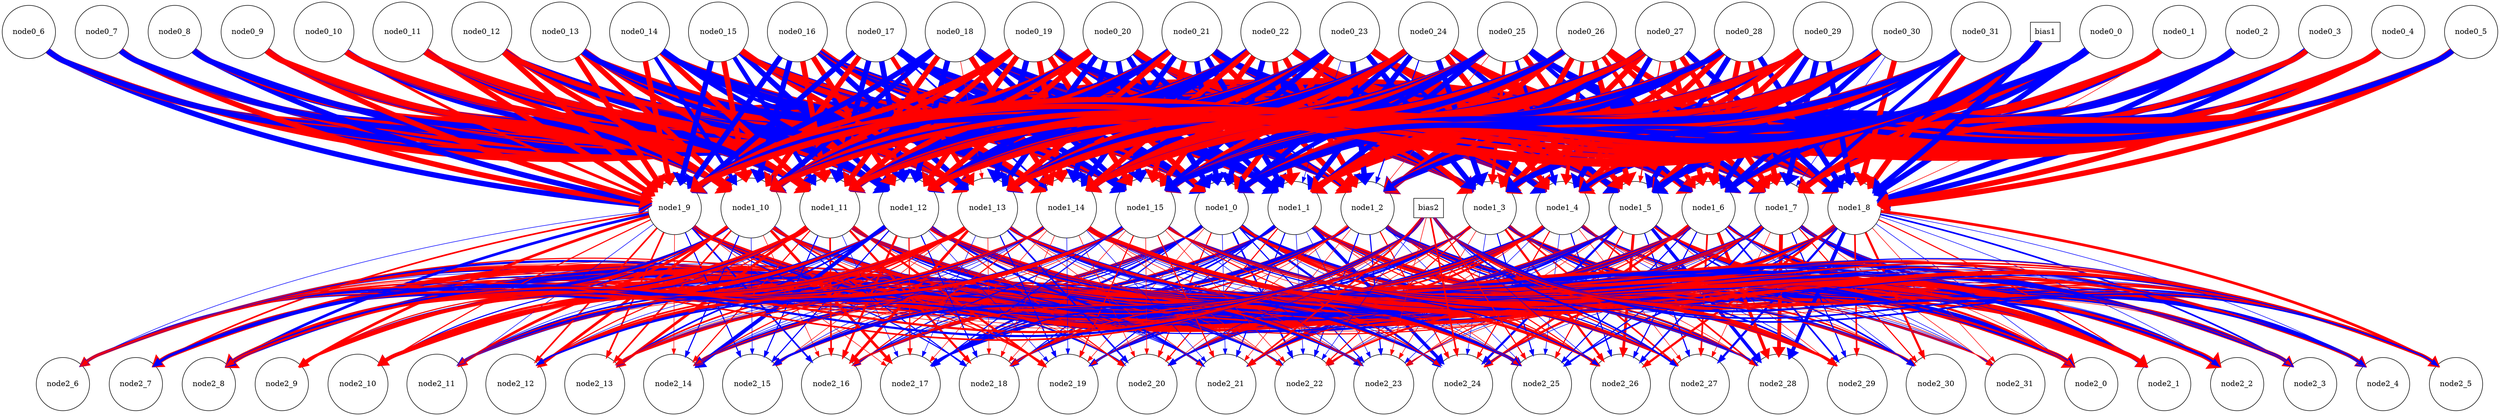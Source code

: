 digraph {
graph[rank_dir = LR, nodesep=0.5, ranksep=3.0];
node0_0 [shape=circle];
node0_1 [shape=circle];
node0_2 [shape=circle];
node0_3 [shape=circle];
node0_4 [shape=circle];
node0_5 [shape=circle];
node0_6 [shape=circle];
node0_7 [shape=circle];
node0_8 [shape=circle];
node0_9 [shape=circle];
node0_10 [shape=circle];
node0_11 [shape=circle];
node0_12 [shape=circle];
node0_13 [shape=circle];
node0_14 [shape=circle];
node0_15 [shape=circle];
node0_16 [shape=circle];
node0_17 [shape=circle];
node0_18 [shape=circle];
node0_19 [shape=circle];
node0_20 [shape=circle];
node0_21 [shape=circle];
node0_22 [shape=circle];
node0_23 [shape=circle];
node0_24 [shape=circle];
node0_25 [shape=circle];
node0_26 [shape=circle];
node0_27 [shape=circle];
node0_28 [shape=circle];
node0_29 [shape=circle];
node0_30 [shape=circle];
node0_31 [shape=circle];
bias1 [shape=box];
node1_0 [shape=circle];
node1_1 [shape=circle];
node1_2 [shape=circle];
node1_3 [shape=circle];
node1_4 [shape=circle];
node1_5 [shape=circle];
node1_6 [shape=circle];
node1_7 [shape=circle];
node1_8 [shape=circle];
node1_9 [shape=circle];
node1_10 [shape=circle];
node1_11 [shape=circle];
node1_12 [shape=circle];
node1_13 [shape=circle];
node1_14 [shape=circle];
node1_15 [shape=circle];
bias2 [shape=box];
node2_0 [shape=circle];
node2_1 [shape=circle];
node2_2 [shape=circle];
node2_3 [shape=circle];
node2_4 [shape=circle];
node2_5 [shape=circle];
node2_6 [shape=circle];
node2_7 [shape=circle];
node2_8 [shape=circle];
node2_9 [shape=circle];
node2_10 [shape=circle];
node2_11 [shape=circle];
node2_12 [shape=circle];
node2_13 [shape=circle];
node2_14 [shape=circle];
node2_15 [shape=circle];
node2_16 [shape=circle];
node2_17 [shape=circle];
node2_18 [shape=circle];
node2_19 [shape=circle];
node2_20 [shape=circle];
node2_21 [shape=circle];
node2_22 [shape=circle];
node2_23 [shape=circle];
node2_24 [shape=circle];
node2_25 [shape=circle];
node2_26 [shape=circle];
node2_27 [shape=circle];
node2_28 [shape=circle];
node2_29 [shape=circle];
node2_30 [shape=circle];
node2_31 [shape=circle];
node0_0 -> node1_0[color = red,penwidth = 10];
node0_0 -> node1_1[color = red,penwidth = 10];
node0_0 -> node1_2[color = red,penwidth = 10];
node0_0 -> node1_3[color = blue,penwidth = 10];
node0_0 -> node1_4[color = red,penwidth = 10];
node0_0 -> node1_5[color = blue,penwidth = 8];
node0_0 -> node1_6[color = red,penwidth = 10];
node0_0 -> node1_7[color = blue,penwidth = 10];
node0_0 -> node1_8[color = blue,penwidth = 10];
node0_0 -> node1_9[color = blue,penwidth = 10];
node0_0 -> node1_10[color = blue,penwidth = 10];
node0_0 -> node1_11[color = blue,penwidth = 10];
node0_0 -> node1_12[color = red,penwidth = 5];
node0_0 -> node1_13[color = blue,penwidth = 10];
node0_0 -> node1_14[color = blue,penwidth = 10];
node0_0 -> node1_15[color = blue,penwidth = 10];
node0_1 -> node1_0[color = blue,penwidth = 10];
node0_1 -> node1_1[color = blue,penwidth = 10];
node0_1 -> node1_2[color = blue,penwidth = 10];
node0_1 -> node1_3[color = blue,penwidth = 10];
node0_1 -> node1_4[color = red,penwidth = 3];
node0_1 -> node1_5[color = red,penwidth = 10];
node0_1 -> node1_6[color = red,penwidth = 10];
node0_1 -> node1_7[color = blue,penwidth = 4];
node0_1 -> node1_8[color = red,penwidth = 1];
node0_1 -> node1_9[color = blue,penwidth = 10];
node0_1 -> node1_10[color = red,penwidth = 10];
node0_1 -> node1_11[color = red,penwidth = 10];
node0_1 -> node1_12[color = red,penwidth = 10];
node0_1 -> node1_13[color = red,penwidth = 10];
node0_1 -> node1_14[color = red,penwidth = 10];
node0_1 -> node1_15[color = red,penwidth = 10];
node0_2 -> node1_0[color = red,penwidth = 10];
node0_2 -> node1_1[color = red,penwidth = 10];
node0_2 -> node1_2[color = blue,penwidth = 10];
node0_2 -> node1_3[color = red,penwidth = 10];
node0_2 -> node1_4[color = red,penwidth = 10];
node0_2 -> node1_5[color = blue,penwidth = 6];
node0_2 -> node1_6[color = blue,penwidth = 10];
node0_2 -> node1_7[color = blue,penwidth = 5];
node0_2 -> node1_8[color = blue,penwidth = 10];
node0_2 -> node1_9[color = red,penwidth = 10];
node0_2 -> node1_10[color = blue,penwidth = 10];
node0_2 -> node1_11[color = blue,penwidth = 10];
node0_2 -> node1_12[color = blue,penwidth = 8];
node0_2 -> node1_13[color = red,penwidth = 10];
node0_2 -> node1_14[color = red,penwidth = 10];
node0_2 -> node1_15[color = blue,penwidth = 10];
node0_3 -> node1_0[color = blue,penwidth = 10];
node0_3 -> node1_1[color = blue,penwidth = 10];
node0_3 -> node1_2[color = blue,penwidth = 10];
node0_3 -> node1_3[color = blue,penwidth = 10];
node0_3 -> node1_4[color = blue,penwidth = 10];
node0_3 -> node1_5[color = red,penwidth = 4];
node0_3 -> node1_6[color = blue,penwidth = 10];
node0_3 -> node1_7[color = blue,penwidth = 10];
node0_3 -> node1_8[color = blue,penwidth = 10];
node0_3 -> node1_9[color = red,penwidth = 10];
node0_3 -> node1_10[color = blue,penwidth = 10];
node0_3 -> node1_11[color = red,penwidth = 10];
node0_3 -> node1_12[color = blue,penwidth = 10];
node0_3 -> node1_13[color = blue,penwidth = 10];
node0_3 -> node1_14[color = blue,penwidth = 3];
node0_3 -> node1_15[color = red,penwidth = 10];
node0_4 -> node1_0[color = red,penwidth = 10];
node0_4 -> node1_1[color = red,penwidth = 10];
node0_4 -> node1_2[color = blue,penwidth = 10];
node0_4 -> node1_3[color = red,penwidth = 10];
node0_4 -> node1_4[color = blue,penwidth = 10];
node0_4 -> node1_5[color = blue,penwidth = 10];
node0_4 -> node1_6[color = red,penwidth = 10];
node0_4 -> node1_7[color = blue,penwidth = 10];
node0_4 -> node1_8[color = red,penwidth = 10];
node0_4 -> node1_9[color = red,penwidth = 10];
node0_4 -> node1_10[color = blue,penwidth = 10];
node0_4 -> node1_11[color = red,penwidth = 10];
node0_4 -> node1_12[color = blue,penwidth = 10];
node0_4 -> node1_13[color = red,penwidth = 10];
node0_4 -> node1_14[color = red,penwidth = 10];
node0_4 -> node1_15[color = red,penwidth = 10];
node0_5 -> node1_0[color = blue,penwidth = 6];
node0_5 -> node1_1[color = red,penwidth = 10];
node0_5 -> node1_2[color = blue,penwidth = 10];
node0_5 -> node1_3[color = blue,penwidth = 10];
node0_5 -> node1_4[color = blue,penwidth = 10];
node0_5 -> node1_5[color = blue,penwidth = 7];
node0_5 -> node1_6[color = red,penwidth = 10];
node0_5 -> node1_7[color = red,penwidth = 10];
node0_5 -> node1_8[color = red,penwidth = 10];
node0_5 -> node1_9[color = red,penwidth = 10];
node0_5 -> node1_10[color = red,penwidth = 10];
node0_5 -> node1_11[color = red,penwidth = 10];
node0_5 -> node1_12[color = red,penwidth = 10];
node0_5 -> node1_13[color = red,penwidth = 10];
node0_5 -> node1_14[color = red,penwidth = 10];
node0_5 -> node1_15[color = blue,penwidth = 10];
node0_6 -> node1_0[color = red,penwidth = 10];
node0_6 -> node1_1[color = blue,penwidth = 10];
node0_6 -> node1_2[color = blue,penwidth = 8];
node0_6 -> node1_3[color = red,penwidth = 1];
node0_6 -> node1_4[color = blue,penwidth = 10];
node0_6 -> node1_5[color = red,penwidth = 10];
node0_6 -> node1_6[color = blue,penwidth = 10];
node0_6 -> node1_7[color = red,penwidth = 7];
node0_6 -> node1_8[color = red,penwidth = 10];
node0_6 -> node1_9[color = blue,penwidth = 10];
node0_6 -> node1_10[color = red,penwidth = 10];
node0_6 -> node1_11[color = blue,penwidth = 4];
node0_6 -> node1_12[color = blue,penwidth = 10];
node0_6 -> node1_13[color = blue,penwidth = 10];
node0_6 -> node1_14[color = red,penwidth = 10];
node0_6 -> node1_15[color = blue,penwidth = 10];
node0_7 -> node1_0[color = blue,penwidth = 10];
node0_7 -> node1_1[color = blue,penwidth = 10];
node0_7 -> node1_2[color = red,penwidth = 10];
node0_7 -> node1_3[color = blue,penwidth = 10];
node0_7 -> node1_4[color = red,penwidth = 10];
node0_7 -> node1_5[color = red,penwidth = 10];
node0_7 -> node1_6[color = red,penwidth = 10];
node0_7 -> node1_7[color = blue,penwidth = 10];
node0_7 -> node1_8[color = red,penwidth = 7];
node0_7 -> node1_9[color = red,penwidth = 10];
node0_7 -> node1_10[color = red,penwidth = 4];
node0_7 -> node1_11[color = blue,penwidth = 10];
node0_7 -> node1_12[color = blue,penwidth = 10];
node0_7 -> node1_13[color = red,penwidth = 10];
node0_7 -> node1_14[color = red,penwidth = 10];
node0_7 -> node1_15[color = blue,penwidth = 10];
node0_8 -> node1_0[color = red,penwidth = 10];
node0_8 -> node1_1[color = blue,penwidth = 10];
node0_8 -> node1_2[color = blue,penwidth = 10];
node0_8 -> node1_3[color = red,penwidth = 10];
node0_8 -> node1_4[color = blue,penwidth = 10];
node0_8 -> node1_5[color = red,penwidth = 10];
node0_8 -> node1_6[color = blue,penwidth = 8];
node0_8 -> node1_7[color = red,penwidth = 10];
node0_8 -> node1_8[color = blue,penwidth = 10];
node0_8 -> node1_9[color = blue,penwidth = 10];
node0_8 -> node1_10[color = blue,penwidth = 10];
node0_8 -> node1_11[color = red,penwidth = 10];
node0_8 -> node1_12[color = blue,penwidth = 3];
node0_8 -> node1_13[color = red,penwidth = 10];
node0_8 -> node1_14[color = red,penwidth = 10];
node0_8 -> node1_15[color = blue,penwidth = 10];
node0_9 -> node1_0[color = blue,penwidth = 10];
node0_9 -> node1_1[color = red,penwidth = 10];
node0_9 -> node1_2[color = red,penwidth = 10];
node0_9 -> node1_3[color = red,penwidth = 10];
node0_9 -> node1_4[color = red,penwidth = 10];
node0_9 -> node1_5[color = red,penwidth = 6];
node0_9 -> node1_6[color = red,penwidth = 10];
node0_9 -> node1_7[color = red,penwidth = 10];
node0_9 -> node1_8[color = red,penwidth = 10];
node0_9 -> node1_9[color = red,penwidth = 10];
node0_9 -> node1_10[color = red,penwidth = 10];
node0_9 -> node1_11[color = blue,penwidth = 10];
node0_9 -> node1_12[color = red,penwidth = 10];
node0_9 -> node1_13[color = red,penwidth = 10];
node0_9 -> node1_14[color = blue,penwidth = 10];
node0_9 -> node1_15[color = red,penwidth = 10];
node0_10 -> node1_0[color = red,penwidth = 10];
node0_10 -> node1_1[color = blue,penwidth = 4];
node0_10 -> node1_2[color = red,penwidth = 10];
node0_10 -> node1_3[color = blue,penwidth = 10];
node0_10 -> node1_4[color = red,penwidth = 10];
node0_10 -> node1_5[color = blue,penwidth = 10];
node0_10 -> node1_6[color = blue,penwidth = 10];
node0_10 -> node1_7[color = blue,penwidth = 10];
node0_10 -> node1_8[color = red,penwidth = 10];
node0_10 -> node1_9[color = red,penwidth = 5];
node0_10 -> node1_10[color = blue,penwidth = 10];
node0_10 -> node1_11[color = blue,penwidth = 2];
node0_10 -> node1_12[color = red,penwidth = 10];
node0_10 -> node1_13[color = blue,penwidth = 10];
node0_10 -> node1_14[color = red,penwidth = 10];
node0_10 -> node1_15[color = red,penwidth = 10];
node0_11 -> node1_0[color = red,penwidth = 2];
node0_11 -> node1_1[color = red,penwidth = 10];
node0_11 -> node1_2[color = blue,penwidth = 10];
node0_11 -> node1_3[color = blue,penwidth = 10];
node0_11 -> node1_4[color = blue,penwidth = 10];
node0_11 -> node1_5[color = blue,penwidth = 10];
node0_11 -> node1_6[color = blue,penwidth = 9];
node0_11 -> node1_7[color = blue,penwidth = 10];
node0_11 -> node1_8[color = red,penwidth = 10];
node0_11 -> node1_9[color = red,penwidth = 10];
node0_11 -> node1_10[color = red,penwidth = 10];
node0_11 -> node1_11[color = blue,penwidth = 10];
node0_11 -> node1_12[color = red,penwidth = 10];
node0_11 -> node1_13[color = red,penwidth = 10];
node0_11 -> node1_14[color = blue,penwidth = 10];
node0_11 -> node1_15[color = red,penwidth = 10];
node0_12 -> node1_0[color = red,penwidth = 10];
node0_12 -> node1_1[color = red,penwidth = 10];
node0_12 -> node1_2[color = blue,penwidth = 10];
node0_12 -> node1_3[color = blue,penwidth = 10];
node0_12 -> node1_4[color = blue,penwidth = 10];
node0_12 -> node1_5[color = blue,penwidth = 2];
node0_12 -> node1_6[color = blue,penwidth = 10];
node0_12 -> node1_7[color = red,penwidth = 10];
node0_12 -> node1_8[color = blue,penwidth = 10];
node0_12 -> node1_9[color = red,penwidth = 10];
node0_12 -> node1_10[color = red,penwidth = 10];
node0_12 -> node1_11[color = red,penwidth = 5];
node0_12 -> node1_12[color = blue,penwidth = 10];
node0_12 -> node1_13[color = red,penwidth = 5];
node0_12 -> node1_14[color = blue,penwidth = 10];
node0_12 -> node1_15[color = red,penwidth = 10];
node0_13 -> node1_0[color = red,penwidth = 10];
node0_13 -> node1_1[color = red,penwidth = 5];
node0_13 -> node1_2[color = blue,penwidth = 10];
node0_13 -> node1_3[color = red,penwidth = 10];
node0_13 -> node1_4[color = red,penwidth = 10];
node0_13 -> node1_5[color = red,penwidth = 10];
node0_13 -> node1_6[color = blue,penwidth = 10];
node0_13 -> node1_7[color = blue,penwidth = 10];
node0_13 -> node1_8[color = red,penwidth = 10];
node0_13 -> node1_9[color = red,penwidth = 10];
node0_13 -> node1_10[color = red,penwidth = 10];
node0_13 -> node1_11[color = red,penwidth = 10];
node0_13 -> node1_12[color = blue,penwidth = 10];
node0_13 -> node1_13[color = red,penwidth = 10];
node0_13 -> node1_14[color = blue,penwidth = 10];
node0_13 -> node1_15[color = blue,penwidth = 10];
node0_14 -> node1_0[color = blue,penwidth = 10];
node0_14 -> node1_1[color = red,penwidth = 10];
node0_14 -> node1_2[color = red,penwidth = 10];
node0_14 -> node1_3[color = red,penwidth = 10];
node0_14 -> node1_4[color = red,penwidth = 10];
node0_14 -> node1_5[color = blue,penwidth = 10];
node0_14 -> node1_6[color = red,penwidth = 10];
node0_14 -> node1_7[color = red,penwidth = 10];
node0_14 -> node1_8[color = blue,penwidth = 5];
node0_14 -> node1_9[color = red,penwidth = 10];
node0_14 -> node1_10[color = blue,penwidth = 7];
node0_14 -> node1_11[color = red,penwidth = 10];
node0_14 -> node1_12[color = blue,penwidth = 10];
node0_14 -> node1_13[color = blue,penwidth = 6];
node0_14 -> node1_14[color = blue,penwidth = 7];
node0_14 -> node1_15[color = blue,penwidth = 10];
node0_15 -> node1_0[color = blue,penwidth = 10];
node0_15 -> node1_1[color = blue,penwidth = 10];
node0_15 -> node1_2[color = blue,penwidth = 10];
node0_15 -> node1_3[color = blue,penwidth = 9];
node0_15 -> node1_4[color = blue,penwidth = 10];
node0_15 -> node1_5[color = red,penwidth = 10];
node0_15 -> node1_6[color = red,penwidth = 10];
node0_15 -> node1_7[color = blue,penwidth = 10];
node0_15 -> node1_8[color = red,penwidth = 6];
node0_15 -> node1_9[color = blue,penwidth = 10];
node0_15 -> node1_10[color = red,penwidth = 10];
node0_15 -> node1_11[color = blue,penwidth = 8];
node0_15 -> node1_12[color = blue,penwidth = 10];
node0_15 -> node1_13[color = red,penwidth = 10];
node0_15 -> node1_14[color = blue,penwidth = 8];
node0_15 -> node1_15[color = red,penwidth = 10];
node0_16 -> node1_0[color = red,penwidth = 10];
node0_16 -> node1_1[color = blue,penwidth = 7];
node0_16 -> node1_2[color = blue,penwidth = 3];
node0_16 -> node1_3[color = blue,penwidth = 10];
node0_16 -> node1_4[color = red,penwidth = 10];
node0_16 -> node1_5[color = red,penwidth = 10];
node0_16 -> node1_6[color = blue,penwidth = 10];
node0_16 -> node1_7[color = blue,penwidth = 8];
node0_16 -> node1_8[color = red,penwidth = 2];
node0_16 -> node1_9[color = blue,penwidth = 10];
node0_16 -> node1_10[color = blue,penwidth = 10];
node0_16 -> node1_11[color = red,penwidth = 10];
node0_16 -> node1_12[color = red,penwidth = 10];
node0_16 -> node1_13[color = blue,penwidth = 10];
node0_16 -> node1_14[color = red,penwidth = 10];
node0_16 -> node1_15[color = blue,penwidth = 4];
node0_17 -> node1_0[color = blue,penwidth = 10];
node0_17 -> node1_1[color = blue,penwidth = 10];
node0_17 -> node1_2[color = blue,penwidth = 10];
node0_17 -> node1_3[color = red,penwidth = 10];
node0_17 -> node1_4[color = blue,penwidth = 10];
node0_17 -> node1_5[color = blue,penwidth = 10];
node0_17 -> node1_6[color = red,penwidth = 10];
node0_17 -> node1_7[color = blue,penwidth = 10];
node0_17 -> node1_8[color = blue,penwidth = 10];
node0_17 -> node1_9[color = blue,penwidth = 10];
node0_17 -> node1_10[color = red,penwidth = 10];
node0_17 -> node1_11[color = blue,penwidth = 10];
node0_17 -> node1_12[color = blue,penwidth = 10];
node0_17 -> node1_13[color = red,penwidth = 8];
node0_17 -> node1_14[color = blue,penwidth = 3];
node0_17 -> node1_15[color = blue,penwidth = 10];
node0_18 -> node1_0[color = blue,penwidth = 10];
node0_18 -> node1_1[color = blue,penwidth = 9];
node0_18 -> node1_2[color = blue,penwidth = 10];
node0_18 -> node1_3[color = red,penwidth = 7];
node0_18 -> node1_4[color = red,penwidth = 10];
node0_18 -> node1_5[color = blue,penwidth = 10];
node0_18 -> node1_6[color = red,penwidth = 10];
node0_18 -> node1_7[color = red,penwidth = 10];
node0_18 -> node1_8[color = blue,penwidth = 10];
node0_18 -> node1_9[color = blue,penwidth = 10];
node0_18 -> node1_10[color = blue,penwidth = 10];
node0_18 -> node1_11[color = red,penwidth = 10];
node0_18 -> node1_12[color = blue,penwidth = 10];
node0_18 -> node1_13[color = red,penwidth = 1];
node0_18 -> node1_14[color = red,penwidth = 10];
node0_18 -> node1_15[color = blue,penwidth = 10];
node0_19 -> node1_0[color = red,penwidth = 10];
node0_19 -> node1_1[color = blue,penwidth = 10];
node0_19 -> node1_2[color = red,penwidth = 10];
node0_19 -> node1_3[color = blue,penwidth = 10];
node0_19 -> node1_4[color = blue,penwidth = 10];
node0_19 -> node1_5[color = red,penwidth = 10];
node0_19 -> node1_6[color = blue,penwidth = 10];
node0_19 -> node1_7[color = blue,penwidth = 10];
node0_19 -> node1_8[color = blue,penwidth = 4];
node0_19 -> node1_9[color = red,penwidth = 10];
node0_19 -> node1_10[color = red,penwidth = 10];
node0_19 -> node1_11[color = red,penwidth = 10];
node0_19 -> node1_12[color = red,penwidth = 10];
node0_19 -> node1_13[color = blue,penwidth = 10];
node0_19 -> node1_14[color = red,penwidth = 10];
node0_19 -> node1_15[color = red,penwidth = 10];
node0_20 -> node1_0[color = blue,penwidth = 10];
node0_20 -> node1_1[color = blue,penwidth = 10];
node0_20 -> node1_2[color = blue,penwidth = 3];
node0_20 -> node1_3[color = red,penwidth = 10];
node0_20 -> node1_4[color = red,penwidth = 10];
node0_20 -> node1_5[color = blue,penwidth = 10];
node0_20 -> node1_6[color = red,penwidth = 10];
node0_20 -> node1_7[color = blue,penwidth = 4];
node0_20 -> node1_8[color = red,penwidth = 10];
node0_20 -> node1_9[color = red,penwidth = 10];
node0_20 -> node1_10[color = blue,penwidth = 10];
node0_20 -> node1_11[color = red,penwidth = 10];
node0_20 -> node1_12[color = red,penwidth = 10];
node0_20 -> node1_13[color = blue,penwidth = 10];
node0_20 -> node1_14[color = blue,penwidth = 10];
node0_20 -> node1_15[color = blue,penwidth = 10];
node0_21 -> node1_0[color = blue,penwidth = 10];
node0_21 -> node1_1[color = blue,penwidth = 10];
node0_21 -> node1_2[color = red,penwidth = 10];
node0_21 -> node1_3[color = blue,penwidth = 10];
node0_21 -> node1_4[color = red,penwidth = 10];
node0_21 -> node1_5[color = blue,penwidth = 10];
node0_21 -> node1_6[color = blue,penwidth = 10];
node0_21 -> node1_7[color = blue,penwidth = 10];
node0_21 -> node1_8[color = blue,penwidth = 10];
node0_21 -> node1_9[color = blue,penwidth = 10];
node0_21 -> node1_10[color = red,penwidth = 10];
node0_21 -> node1_11[color = blue,penwidth = 10];
node0_21 -> node1_12[color = blue,penwidth = 10];
node0_21 -> node1_13[color = red,penwidth = 10];
node0_21 -> node1_14[color = blue,penwidth = 10];
node0_21 -> node1_15[color = red,penwidth = 10];
node0_22 -> node1_0[color = blue,penwidth = 10];
node0_22 -> node1_1[color = red,penwidth = 10];
node0_22 -> node1_2[color = red,penwidth = 10];
node0_22 -> node1_3[color = red,penwidth = 10];
node0_22 -> node1_4[color = blue,penwidth = 10];
node0_22 -> node1_5[color = red,penwidth = 10];
node0_22 -> node1_6[color = blue,penwidth = 4];
node0_22 -> node1_7[color = red,penwidth = 10];
node0_22 -> node1_8[color = red,penwidth = 10];
node0_22 -> node1_9[color = blue,penwidth = 10];
node0_22 -> node1_10[color = red,penwidth = 10];
node0_22 -> node1_11[color = blue,penwidth = 10];
node0_22 -> node1_12[color = blue,penwidth = 10];
node0_22 -> node1_13[color = blue,penwidth = 10];
node0_22 -> node1_14[color = red,penwidth = 10];
node0_22 -> node1_15[color = red,penwidth = 10];
node0_23 -> node1_0[color = red,penwidth = 10];
node0_23 -> node1_1[color = blue,penwidth = 1];
node0_23 -> node1_2[color = blue,penwidth = 10];
node0_23 -> node1_3[color = blue,penwidth = 10];
node0_23 -> node1_4[color = blue,penwidth = 6];
node0_23 -> node1_5[color = red,penwidth = 10];
node0_23 -> node1_6[color = red,penwidth = 6];
node0_23 -> node1_7[color = red,penwidth = 10];
node0_23 -> node1_8[color = red,penwidth = 10];
node0_23 -> node1_9[color = blue,penwidth = 10];
node0_23 -> node1_10[color = red,penwidth = 10];
node0_23 -> node1_11[color = blue,penwidth = 10];
node0_23 -> node1_12[color = blue,penwidth = 10];
node0_23 -> node1_13[color = red,penwidth = 10];
node0_23 -> node1_14[color = blue,penwidth = 9];
node0_23 -> node1_15[color = blue,penwidth = 10];
node0_24 -> node1_0[color = blue,penwidth = 10];
node0_24 -> node1_1[color = blue,penwidth = 10];
node0_24 -> node1_2[color = blue,penwidth = 2];
node0_24 -> node1_3[color = blue,penwidth = 10];
node0_24 -> node1_4[color = red,penwidth = 10];
node0_24 -> node1_5[color = blue,penwidth = 10];
node0_24 -> node1_6[color = red,penwidth = 10];
node0_24 -> node1_7[color = red,penwidth = 10];
node0_24 -> node1_8[color = red,penwidth = 10];
node0_24 -> node1_9[color = blue,penwidth = 10];
node0_24 -> node1_10[color = blue,penwidth = 10];
node0_24 -> node1_11[color = red,penwidth = 10];
node0_24 -> node1_12[color = blue,penwidth = 10];
node0_24 -> node1_13[color = blue,penwidth = 10];
node0_24 -> node1_14[color = red,penwidth = 10];
node0_24 -> node1_15[color = red,penwidth = 10];
node0_25 -> node1_0[color = blue,penwidth = 8];
node0_25 -> node1_1[color = blue,penwidth = 10];
node0_25 -> node1_2[color = red,penwidth = 1];
node0_25 -> node1_3[color = red,penwidth = 6];
node0_25 -> node1_4[color = blue,penwidth = 6];
node0_25 -> node1_5[color = red,penwidth = 10];
node0_25 -> node1_6[color = blue,penwidth = 8];
node0_25 -> node1_7[color = blue,penwidth = 10];
node0_25 -> node1_8[color = blue,penwidth = 10];
node0_25 -> node1_9[color = blue,penwidth = 10];
node0_25 -> node1_10[color = blue,penwidth = 2];
node0_25 -> node1_11[color = red,penwidth = 10];
node0_25 -> node1_12[color = red,penwidth = 10];
node0_25 -> node1_13[color = blue,penwidth = 10];
node0_25 -> node1_14[color = red,penwidth = 10];
node0_25 -> node1_15[color = blue,penwidth = 10];
node0_26 -> node1_0[color = red,penwidth = 4];
node0_26 -> node1_1[color = red,penwidth = 10];
node0_26 -> node1_2[color = red,penwidth = 10];
node0_26 -> node1_3[color = red,penwidth = 10];
node0_26 -> node1_4[color = red,penwidth = 7];
node0_26 -> node1_5[color = red,penwidth = 10];
node0_26 -> node1_6[color = red,penwidth = 8];
node0_26 -> node1_7[color = red,penwidth = 10];
node0_26 -> node1_8[color = red,penwidth = 10];
node0_26 -> node1_9[color = blue,penwidth = 10];
node0_26 -> node1_10[color = blue,penwidth = 10];
node0_26 -> node1_11[color = red,penwidth = 3];
node0_26 -> node1_12[color = red,penwidth = 10];
node0_26 -> node1_13[color = red,penwidth = 7];
node0_26 -> node1_14[color = red,penwidth = 10];
node0_26 -> node1_15[color = blue,penwidth = 10];
node0_27 -> node1_0[color = red,penwidth = 10];
node0_27 -> node1_1[color = red,penwidth = 9];
node0_27 -> node1_2[color = blue,penwidth = 10];
node0_27 -> node1_3[color = red,penwidth = 10];
node0_27 -> node1_4[color = blue,penwidth = 10];
node0_27 -> node1_5[color = red,penwidth = 2];
node0_27 -> node1_6[color = red,penwidth = 10];
node0_27 -> node1_7[color = red,penwidth = 10];
node0_27 -> node1_8[color = blue,penwidth = 10];
node0_27 -> node1_9[color = red,penwidth = 10];
node0_27 -> node1_10[color = blue,penwidth = 10];
node0_27 -> node1_11[color = red,penwidth = 8];
node0_27 -> node1_12[color = blue,penwidth = 10];
node0_27 -> node1_13[color = blue,penwidth = 1];
node0_27 -> node1_14[color = red,penwidth = 10];
node0_27 -> node1_15[color = red,penwidth = 10];
node0_28 -> node1_0[color = blue,penwidth = 7];
node0_28 -> node1_1[color = red,penwidth = 10];
node0_28 -> node1_2[color = blue,penwidth = 10];
node0_28 -> node1_3[color = red,penwidth = 10];
node0_28 -> node1_4[color = red,penwidth = 10];
node0_28 -> node1_5[color = blue,penwidth = 10];
node0_28 -> node1_6[color = red,penwidth = 10];
node0_28 -> node1_7[color = red,penwidth = 10];
node0_28 -> node1_8[color = blue,penwidth = 10];
node0_28 -> node1_9[color = blue,penwidth = 10];
node0_28 -> node1_10[color = blue,penwidth = 10];
node0_28 -> node1_11[color = blue,penwidth = 10];
node0_28 -> node1_12[color = red,penwidth = 10];
node0_28 -> node1_13[color = red,penwidth = 10];
node0_28 -> node1_14[color = red,penwidth = 7];
node0_28 -> node1_15[color = blue,penwidth = 10];
node0_29 -> node1_0[color = red,penwidth = 10];
node0_29 -> node1_1[color = red,penwidth = 10];
node0_29 -> node1_2[color = red,penwidth = 10];
node0_29 -> node1_3[color = blue,penwidth = 4];
node0_29 -> node1_4[color = red,penwidth = 10];
node0_29 -> node1_5[color = red,penwidth = 10];
node0_29 -> node1_6[color = blue,penwidth = 10];
node0_29 -> node1_7[color = blue,penwidth = 10];
node0_29 -> node1_8[color = blue,penwidth = 10];
node0_29 -> node1_9[color = red,penwidth = 10];
node0_29 -> node1_10[color = red,penwidth = 10];
node0_29 -> node1_11[color = blue,penwidth = 3];
node0_29 -> node1_12[color = blue,penwidth = 10];
node0_29 -> node1_13[color = red,penwidth = 6];
node0_29 -> node1_14[color = red,penwidth = 10];
node0_29 -> node1_15[color = red,penwidth = 10];
node0_30 -> node1_0[color = blue,penwidth = 10];
node0_30 -> node1_1[color = red,penwidth = 10];
node0_30 -> node1_2[color = red,penwidth = 4];
node0_30 -> node1_3[color = red,penwidth = 10];
node0_30 -> node1_4[color = red,penwidth = 10];
node0_30 -> node1_5[color = blue,penwidth = 10];
node0_30 -> node1_6[color = blue,penwidth = 10];
node0_30 -> node1_7[color = blue,penwidth = 1];
node0_30 -> node1_8[color = red,penwidth = 10];
node0_30 -> node1_9[color = blue,penwidth = 6];
node0_30 -> node1_10[color = blue,penwidth = 10];
node0_30 -> node1_11[color = blue,penwidth = 10];
node0_30 -> node1_12[color = blue,penwidth = 10];
node0_30 -> node1_13[color = red,penwidth = 10];
node0_30 -> node1_14[color = blue,penwidth = 10];
node0_30 -> node1_15[color = red,penwidth = 10];
node0_31 -> node1_0[color = blue,penwidth = 8];
node0_31 -> node1_1[color = red,penwidth = 7];
node0_31 -> node1_2[color = blue,penwidth = 7];
node0_31 -> node1_3[color = red,penwidth = 10];
node0_31 -> node1_4[color = red,penwidth = 10];
node0_31 -> node1_5[color = blue,penwidth = 10];
node0_31 -> node1_6[color = blue,penwidth = 5];
node0_31 -> node1_7[color = blue,penwidth = 7];
node0_31 -> node1_8[color = red,penwidth = 10];
node0_31 -> node1_9[color = red,penwidth = 10];
node0_31 -> node1_10[color = blue,penwidth = 10];
node0_31 -> node1_11[color = red,penwidth = 10];
node0_31 -> node1_12[color = red,penwidth = 10];
node0_31 -> node1_13[color = red,penwidth = 10];
node0_31 -> node1_14[color = red,penwidth = 10];
node0_31 -> node1_15[color = blue,penwidth = 10];
bias1 -> node1_0[color = blue,penwidth = 10];
bias1 -> node1_1[color = red,penwidth = 5];
bias1 -> node1_2[color = blue,penwidth = 7];
bias1 -> node1_3[color = blue,penwidth = 10];
bias1 -> node1_4[color = blue,penwidth = 7];
bias1 -> node1_5[color = blue,penwidth = 10];
bias1 -> node1_6[color = blue,penwidth = 9];
bias1 -> node1_7[color = red,penwidth = 10];
bias1 -> node1_8[color = blue,penwidth = 10];
bias1 -> node1_9[color = red,penwidth = 10];
bias1 -> node1_10[color = red,penwidth = 10];
bias1 -> node1_11[color = red,penwidth = 9];
bias1 -> node1_12[color = red,penwidth = 10];
bias1 -> node1_13[color = red,penwidth = 10];
bias1 -> node1_14[color = red,penwidth = 10];
bias1 -> node1_15[color = blue,penwidth = 10];
node1_0 -> node2_0[color = red,penwidth = 2];
node1_0 -> node2_1[color = blue,penwidth = 8];
node1_0 -> node2_2[color = red,penwidth = 3];
node1_0 -> node2_3[color = blue,penwidth = 5];
node1_0 -> node2_4[color = red,penwidth = 1];
node1_0 -> node2_5[color = blue,penwidth = 1];
node1_0 -> node2_6[color = red,penwidth = 1];
node1_0 -> node2_7[color = red,penwidth = 3];
node1_0 -> node2_8[color = blue,penwidth = 1];
node1_0 -> node2_9[color = blue,penwidth = 1];
node1_0 -> node2_10[color = blue,penwidth = 3];
node1_0 -> node2_11[color = red,penwidth = 2];
node1_0 -> node2_12[color = red,penwidth = 1];
node1_0 -> node2_13[color = blue,penwidth = 2];
node1_0 -> node2_14[color = red,penwidth = 1];
node1_0 -> node2_15[color = blue,penwidth = 2];
node1_0 -> node2_16[color = blue,penwidth = 2];
node1_0 -> node2_17[color = blue,penwidth = 4];
node1_0 -> node2_18[color = blue,penwidth = 2];
node1_0 -> node2_19[color = red,penwidth = 1];
node1_0 -> node2_20[color = red,penwidth = 2];
node1_0 -> node2_21[color = blue,penwidth = 1];
node1_0 -> node2_22[color = blue,penwidth = 3];
node1_0 -> node2_23[color = blue,penwidth = 2];
node1_0 -> node2_24[color = blue,penwidth = 4];
node1_0 -> node2_25[color = blue,penwidth = 1];
node1_0 -> node2_26[color = red,penwidth = 5];
node1_0 -> node2_27[color = red,penwidth = 2];
node1_0 -> node2_28[color = red,penwidth = 2];
node1_0 -> node2_29[color = red,penwidth = 1];
node1_0 -> node2_30[color = red,penwidth = 1];
node1_0 -> node2_31[color = red,penwidth = 1];
node1_1 -> node2_0[color = red,penwidth = 8];
node1_1 -> node2_1[color = blue,penwidth = 3];
node1_1 -> node2_2[color = red,penwidth = 2];
node1_1 -> node2_3[color = blue,penwidth = 1];
node1_1 -> node2_4[color = red,penwidth = 3];
node1_1 -> node2_5[color = red,penwidth = 4];
node1_1 -> node2_6[color = red,penwidth = 1];
node1_1 -> node2_7[color = blue,penwidth = 3];
node1_1 -> node2_8[color = red,penwidth = 1];
node1_1 -> node2_9[color = red,penwidth = 4];
node1_1 -> node2_10[color = red,penwidth = 2];
node1_1 -> node2_11[color = blue,penwidth = 2];
node1_1 -> node2_12[color = blue,penwidth = 2];
node1_1 -> node2_13[color = red,penwidth = 2];
node1_1 -> node2_14[color = blue,penwidth = 4];
node1_1 -> node2_15[color = red,penwidth = 1];
node1_1 -> node2_16[color = blue,penwidth = 1];
node1_1 -> node2_17[color = blue,penwidth = 3];
node1_1 -> node2_18[color = blue,penwidth = 3];
node1_1 -> node2_19[color = blue,penwidth = 2];
node1_1 -> node2_20[color = red,penwidth = 2];
node1_1 -> node2_21[color = blue,penwidth = 2];
node1_1 -> node2_22[color = blue,penwidth = 1];
node1_1 -> node2_23[color = blue,penwidth = 1];
node1_1 -> node2_24[color = blue,penwidth = 6];
node1_1 -> node2_25[color = red,penwidth = 1];
node1_1 -> node2_26[color = red,penwidth = 2];
node1_1 -> node2_27[color = blue,penwidth = 2];
node1_1 -> node2_28[color = red,penwidth = 2];
node1_1 -> node2_29[color = red,penwidth = 4];
node1_1 -> node2_30[color = red,penwidth = 1];
node1_1 -> node2_31[color = blue,penwidth = 1];
node1_2 -> node2_0[color = blue,penwidth = 2];
node1_2 -> node2_1[color = red,penwidth = 2];
node1_2 -> node2_2[color = blue,penwidth = 9];
node1_2 -> node2_3[color = blue,penwidth = 2];
node1_2 -> node2_4[color = blue,penwidth = 1];
node1_2 -> node2_5[color = red,penwidth = 2];
node1_2 -> node2_6[color = red,penwidth = 2];
node1_2 -> node2_7[color = red,penwidth = 3];
node1_2 -> node2_8[color = red,penwidth = 4];
node1_2 -> node2_9[color = blue,penwidth = 1];
node1_2 -> node2_10[color = red,penwidth = 5];
node1_2 -> node2_11[color = blue,penwidth = 5];
node1_2 -> node2_12[color = blue,penwidth = 4];
node1_2 -> node2_13[color = blue,penwidth = 1];
node1_2 -> node2_14[color = blue,penwidth = 2];
node1_2 -> node2_15[color = blue,penwidth = 3];
node1_2 -> node2_16[color = red,penwidth = 2];
node1_2 -> node2_17[color = blue,penwidth = 3];
node1_2 -> node2_18[color = red,penwidth = 3];
node1_2 -> node2_19[color = red,penwidth = 1];
node1_2 -> node2_20[color = red,penwidth = 1];
node1_2 -> node2_21[color = red,penwidth = 1];
node1_2 -> node2_22[color = blue,penwidth = 2];
node1_2 -> node2_23[color = blue,penwidth = 2];
node1_2 -> node2_24[color = red,penwidth = 2];
node1_2 -> node2_25[color = blue,penwidth = 1];
node1_2 -> node2_26[color = red,penwidth = 2];
node1_2 -> node2_27[color = red,penwidth = 2];
node1_2 -> node2_28[color = blue,penwidth = 3];
node1_2 -> node2_29[color = red,penwidth = 2];
node1_2 -> node2_30[color = blue,penwidth = 1];
node1_2 -> node2_31[color = blue,penwidth = 1];
node1_3 -> node2_0[color = blue,penwidth = 6];
node1_3 -> node2_1[color = blue,penwidth = 1];
node1_3 -> node2_2[color = blue,penwidth = 3];
node1_3 -> node2_3[color = blue,penwidth = 4];
node1_3 -> node2_4[color = red,penwidth = 7];
node1_3 -> node2_5[color = blue,penwidth = 3];
node1_3 -> node2_6[color = blue,penwidth = 1];
node1_3 -> node2_7[color = blue,penwidth = 2];
node1_3 -> node2_8[color = red,penwidth = 3];
node1_3 -> node2_9[color = red,penwidth = 2];
node1_3 -> node2_10[color = red,penwidth = 1];
node1_3 -> node2_11[color = blue,penwidth = 2];
node1_3 -> node2_12[color = blue,penwidth = 3];
node1_3 -> node2_13[color = blue,penwidth = 1];
node1_3 -> node2_14[color = red,penwidth = 2];
node1_3 -> node2_15[color = red,penwidth = 2];
node1_3 -> node2_16[color = red,penwidth = 4];
node1_3 -> node2_17[color = red,penwidth = 2];
node1_3 -> node2_18[color = blue,penwidth = 2];
node1_3 -> node2_19[color = blue,penwidth = 4];
node1_3 -> node2_20[color = red,penwidth = 2];
node1_3 -> node2_21[color = red,penwidth = 1];
node1_3 -> node2_22[color = red,penwidth = 2];
node1_3 -> node2_23[color = red,penwidth = 1];
node1_3 -> node2_24[color = blue,penwidth = 1];
node1_3 -> node2_25[color = blue,penwidth = 2];
node1_3 -> node2_26[color = red,penwidth = 4];
node1_3 -> node2_27[color = red,penwidth = 3];
node1_3 -> node2_28[color = red,penwidth = 1];
node1_3 -> node2_29[color = blue,penwidth = 3];
node1_3 -> node2_30[color = red,penwidth = 3];
node1_3 -> node2_31[color = blue,penwidth = 1];
node1_4 -> node2_0[color = blue,penwidth = 2];
node1_4 -> node2_1[color = blue,penwidth = 5];
node1_4 -> node2_2[color = red,penwidth = 4];
node1_4 -> node2_3[color = blue,penwidth = 2];
node1_4 -> node2_4[color = red,penwidth = 2];
node1_4 -> node2_5[color = blue,penwidth = 2];
node1_4 -> node2_6[color = blue,penwidth = 3];
node1_4 -> node2_7[color = red,penwidth = 2];
node1_4 -> node2_8[color = blue,penwidth = 8];
node1_4 -> node2_9[color = red,penwidth = 3];
node1_4 -> node2_10[color = red,penwidth = 2];
node1_4 -> node2_11[color = blue,penwidth = 1];
node1_4 -> node2_12[color = blue,penwidth = 3];
node1_4 -> node2_13[color = red,penwidth = 2];
node1_4 -> node2_14[color = red,penwidth = 5];
node1_4 -> node2_15[color = red,penwidth = 4];
node1_4 -> node2_16[color = blue,penwidth = 1];
node1_4 -> node2_17[color = blue,penwidth = 4];
node1_4 -> node2_18[color = red,penwidth = 4];
node1_4 -> node2_19[color = blue,penwidth = 1];
node1_4 -> node2_20[color = red,penwidth = 3];
node1_4 -> node2_21[color = red,penwidth = 4];
node1_4 -> node2_22[color = red,penwidth = 1];
node1_4 -> node2_23[color = blue,penwidth = 1];
node1_4 -> node2_24[color = red,penwidth = 2];
node1_4 -> node2_25[color = blue,penwidth = 1];
node1_4 -> node2_26[color = blue,penwidth = 2];
node1_4 -> node2_27[color = red,penwidth = 1];
node1_4 -> node2_28[color = red,penwidth = 3];
node1_4 -> node2_29[color = blue,penwidth = 1];
node1_4 -> node2_30[color = red,penwidth = 1];
node1_4 -> node2_31[color = red,penwidth = 1];
node1_5 -> node2_0[color = blue,penwidth = 5];
node1_5 -> node2_1[color = red,penwidth = 4];
node1_5 -> node2_2[color = red,penwidth = 6];
node1_5 -> node2_3[color = red,penwidth = 4];
node1_5 -> node2_4[color = blue,penwidth = 3];
node1_5 -> node2_5[color = red,penwidth = 4];
node1_5 -> node2_6[color = red,penwidth = 6];
node1_5 -> node2_7[color = red,penwidth = 4];
node1_5 -> node2_8[color = red,penwidth = 2];
node1_5 -> node2_9[color = blue,penwidth = 1];
node1_5 -> node2_10[color = blue,penwidth = 1];
node1_5 -> node2_11[color = blue,penwidth = 1];
node1_5 -> node2_12[color = blue,penwidth = 3];
node1_5 -> node2_13[color = red,penwidth = 1];
node1_5 -> node2_14[color = blue,penwidth = 5];
node1_5 -> node2_15[color = blue,penwidth = 1];
node1_5 -> node2_16[color = red,penwidth = 3];
node1_5 -> node2_17[color = blue,penwidth = 3];
node1_5 -> node2_18[color = blue,penwidth = 2];
node1_5 -> node2_19[color = red,penwidth = 1];
node1_5 -> node2_20[color = blue,penwidth = 2];
node1_5 -> node2_21[color = blue,penwidth = 4];
node1_5 -> node2_22[color = blue,penwidth = 1];
node1_5 -> node2_23[color = red,penwidth = 1];
node1_5 -> node2_24[color = blue,penwidth = 4];
node1_5 -> node2_25[color = red,penwidth = 2];
node1_5 -> node2_26[color = red,penwidth = 5];
node1_5 -> node2_27[color = blue,penwidth = 2];
node1_5 -> node2_28[color = blue,penwidth = 6];
node1_5 -> node2_29[color = red,penwidth = 1];
node1_5 -> node2_30[color = blue,penwidth = 3];
node1_5 -> node2_31[color = blue,penwidth = 1];
node1_6 -> node2_0[color = red,penwidth = 4];
node1_6 -> node2_1[color = red,penwidth = 4];
node1_6 -> node2_2[color = blue,penwidth = 5];
node1_6 -> node2_3[color = blue,penwidth = 4];
node1_6 -> node2_4[color = red,penwidth = 3];
node1_6 -> node2_5[color = red,penwidth = 3];
node1_6 -> node2_6[color = red,penwidth = 1];
node1_6 -> node2_7[color = red,penwidth = 8];
node1_6 -> node2_8[color = blue,penwidth = 6];
node1_6 -> node2_9[color = red,penwidth = 1];
node1_6 -> node2_10[color = red,penwidth = 1];
node1_6 -> node2_11[color = red,penwidth = 3];
node1_6 -> node2_12[color = red,penwidth = 2];
node1_6 -> node2_13[color = blue,penwidth = 2];
node1_6 -> node2_14[color = red,penwidth = 5];
node1_6 -> node2_15[color = red,penwidth = 4];
node1_6 -> node2_16[color = blue,penwidth = 1];
node1_6 -> node2_17[color = blue,penwidth = 1];
node1_6 -> node2_18[color = red,penwidth = 1];
node1_6 -> node2_19[color = blue,penwidth = 2];
node1_6 -> node2_20[color = red,penwidth = 2];
node1_6 -> node2_21[color = blue,penwidth = 2];
node1_6 -> node2_22[color = red,penwidth = 1];
node1_6 -> node2_23[color = red,penwidth = 2];
node1_6 -> node2_24[color = red,penwidth = 4];
node1_6 -> node2_25[color = blue,penwidth = 2];
node1_6 -> node2_26[color = blue,penwidth = 2];
node1_6 -> node2_27[color = red,penwidth = 3];
node1_6 -> node2_28[color = red,penwidth = 6];
node1_6 -> node2_29[color = blue,penwidth = 3];
node1_6 -> node2_30[color = blue,penwidth = 1];
node1_6 -> node2_31[color = blue,penwidth = 1];
node1_7 -> node2_0[color = red,penwidth = 1];
node1_7 -> node2_1[color = blue,penwidth = 6];
node1_7 -> node2_2[color = blue,penwidth = 1];
node1_7 -> node2_3[color = red,penwidth = 2];
node1_7 -> node2_4[color = blue,penwidth = 6];
node1_7 -> node2_5[color = red,penwidth = 1];
node1_7 -> node2_6[color = blue,penwidth = 4];
node1_7 -> node2_7[color = red,penwidth = 2];
node1_7 -> node2_8[color = red,penwidth = 2];
node1_7 -> node2_9[color = red,penwidth = 5];
node1_7 -> node2_10[color = blue,penwidth = 7];
node1_7 -> node2_11[color = red,penwidth = 1];
node1_7 -> node2_12[color = blue,penwidth = 1];
node1_7 -> node2_13[color = blue,penwidth = 3];
node1_7 -> node2_14[color = red,penwidth = 5];
node1_7 -> node2_15[color = red,penwidth = 2];
node1_7 -> node2_16[color = blue,penwidth = 2];
node1_7 -> node2_17[color = red,penwidth = 1];
node1_7 -> node2_18[color = red,penwidth = 3];
node1_7 -> node2_19[color = blue,penwidth = 2];
node1_7 -> node2_20[color = red,penwidth = 3];
node1_7 -> node2_21[color = blue,penwidth = 1];
node1_7 -> node2_22[color = red,penwidth = 1];
node1_7 -> node2_23[color = blue,penwidth = 1];
node1_7 -> node2_24[color = red,penwidth = 4];
node1_7 -> node2_25[color = blue,penwidth = 2];
node1_7 -> node2_26[color = blue,penwidth = 3];
node1_7 -> node2_27[color = red,penwidth = 1];
node1_7 -> node2_28[color = red,penwidth = 7];
node1_7 -> node2_29[color = blue,penwidth = 2];
node1_7 -> node2_30[color = red,penwidth = 2];
node1_7 -> node2_31[color = red,penwidth = 1];
node1_8 -> node2_0[color = blue,penwidth = 1];
node1_8 -> node2_1[color = red,penwidth = 2];
node1_8 -> node2_2[color = blue,penwidth = 1];
node1_8 -> node2_3[color = blue,penwidth = 3];
node1_8 -> node2_4[color = blue,penwidth = 1];
node1_8 -> node2_5[color = red,penwidth = 5];
node1_8 -> node2_6[color = red,penwidth = 2];
node1_8 -> node2_7[color = red,penwidth = 1];
node1_8 -> node2_8[color = blue,penwidth = 1];
node1_8 -> node2_9[color = red,penwidth = 3];
node1_8 -> node2_10[color = red,penwidth = 7];
node1_8 -> node2_11[color = blue,penwidth = 2];
node1_8 -> node2_12[color = blue,penwidth = 2];
node1_8 -> node2_13[color = red,penwidth = 3];
node1_8 -> node2_14[color = blue,penwidth = 2];
node1_8 -> node2_15[color = blue,penwidth = 1];
node1_8 -> node2_16[color = red,penwidth = 1];
node1_8 -> node2_17[color = blue,penwidth = 4];
node1_8 -> node2_18[color = blue,penwidth = 2];
node1_8 -> node2_19[color = blue,penwidth = 2];
node1_8 -> node2_20[color = blue,penwidth = 3];
node1_8 -> node2_21[color = red,penwidth = 2];
node1_8 -> node2_22[color = red,penwidth = 3];
node1_8 -> node2_23[color = red,penwidth = 1];
node1_8 -> node2_24[color = blue,penwidth = 1];
node1_8 -> node2_25[color = blue,penwidth = 3];
node1_8 -> node2_26[color = red,penwidth = 4];
node1_8 -> node2_27[color = blue,penwidth = 4];
node1_8 -> node2_28[color = blue,penwidth = 7];
node1_8 -> node2_29[color = red,penwidth = 3];
node1_8 -> node2_30[color = red,penwidth = 4];
node1_8 -> node2_31[color = red,penwidth = 1];
node1_9 -> node2_0[color = red,penwidth = 9];
node1_9 -> node2_1[color = blue,penwidth = 1];
node1_9 -> node2_2[color = blue,penwidth = 3];
node1_9 -> node2_3[color = red,penwidth = 7];
node1_9 -> node2_4[color = red,penwidth = 5];
node1_9 -> node2_5[color = blue,penwidth = 2];
node1_9 -> node2_6[color = blue,penwidth = 1];
node1_9 -> node2_7[color = red,penwidth = 3];
node1_9 -> node2_8[color = blue,penwidth = 5];
node1_9 -> node2_9[color = red,penwidth = 5];
node1_9 -> node2_10[color = red,penwidth = 2];
node1_9 -> node2_11[color = blue,penwidth = 1];
node1_9 -> node2_12[color = red,penwidth = 3];
node1_9 -> node2_13[color = red,penwidth = 3];
node1_9 -> node2_14[color = red,penwidth = 1];
node1_9 -> node2_15[color = blue,penwidth = 2];
node1_9 -> node2_16[color = blue,penwidth = 3];
node1_9 -> node2_17[color = red,penwidth = 1];
node1_9 -> node2_18[color = blue,penwidth = 2];
node1_9 -> node2_19[color = red,penwidth = 2];
node1_9 -> node2_20[color = blue,penwidth = 3];
node1_9 -> node2_21[color = blue,penwidth = 1];
node1_9 -> node2_22[color = blue,penwidth = 2];
node1_9 -> node2_23[color = blue,penwidth = 2];
node1_9 -> node2_24[color = red,penwidth = 2];
node1_9 -> node2_25[color = red,penwidth = 6];
node1_9 -> node2_26[color = red,penwidth = 1];
node1_9 -> node2_27[color = red,penwidth = 1];
node1_9 -> node2_28[color = blue,penwidth = 1];
node1_9 -> node2_29[color = red,penwidth = 4];
node1_9 -> node2_30[color = blue,penwidth = 1];
node1_9 -> node2_31[color = blue,penwidth = 1];
node1_10 -> node2_0[color = blue,penwidth = 5];
node1_10 -> node2_1[color = blue,penwidth = 4];
node1_10 -> node2_2[color = blue,penwidth = 1];
node1_10 -> node2_3[color = blue,penwidth = 5];
node1_10 -> node2_4[color = blue,penwidth = 1];
node1_10 -> node2_5[color = red,penwidth = 1];
node1_10 -> node2_6[color = blue,penwidth = 2];
node1_10 -> node2_7[color = red,penwidth = 3];
node1_10 -> node2_8[color = blue,penwidth = 5];
node1_10 -> node2_9[color = red,penwidth = 2];
node1_10 -> node2_10[color = blue,penwidth = 2];
node1_10 -> node2_11[color = red,penwidth = 5];
node1_10 -> node2_12[color = red,penwidth = 5];
node1_10 -> node2_13[color = red,penwidth = 3];
node1_10 -> node2_14[color = blue,penwidth = 2];
node1_10 -> node2_15[color = blue,penwidth = 1];
node1_10 -> node2_16[color = red,penwidth = 1];
node1_10 -> node2_17[color = red,penwidth = 5];
node1_10 -> node2_18[color = blue,penwidth = 2];
node1_10 -> node2_19[color = red,penwidth = 3];
node1_10 -> node2_20[color = red,penwidth = 1];
node1_10 -> node2_21[color = blue,penwidth = 1];
node1_10 -> node2_22[color = blue,penwidth = 1];
node1_10 -> node2_23[color = red,penwidth = 2];
node1_10 -> node2_24[color = red,penwidth = 2];
node1_10 -> node2_25[color = red,penwidth = 4];
node1_10 -> node2_26[color = red,penwidth = 2];
node1_10 -> node2_27[color = blue,penwidth = 1];
node1_10 -> node2_28[color = red,penwidth = 2];
node1_10 -> node2_29[color = red,penwidth = 4];
node1_10 -> node2_30[color = blue,penwidth = 1];
node1_10 -> node2_31[color = red,penwidth = 1];
node1_11 -> node2_0[color = blue,penwidth = 3];
node1_11 -> node2_1[color = red,penwidth = 4];
node1_11 -> node2_2[color = blue,penwidth = 5];
node1_11 -> node2_3[color = blue,penwidth = 1];
node1_11 -> node2_4[color = blue,penwidth = 2];
node1_11 -> node2_5[color = red,penwidth = 3];
node1_11 -> node2_6[color = red,penwidth = 2];
node1_11 -> node2_7[color = blue,penwidth = 2];
node1_11 -> node2_8[color = red,penwidth = 9];
node1_11 -> node2_9[color = blue,penwidth = 2];
node1_11 -> node2_10[color = red,penwidth = 4];
node1_11 -> node2_11[color = blue,penwidth = 1];
node1_11 -> node2_12[color = red,penwidth = 2];
node1_11 -> node2_13[color = red,penwidth = 5];
node1_11 -> node2_14[color = red,penwidth = 2];
node1_11 -> node2_15[color = blue,penwidth = 2];
node1_11 -> node2_16[color = red,penwidth = 3];
node1_11 -> node2_17[color = blue,penwidth = 1];
node1_11 -> node2_18[color = red,penwidth = 4];
node1_11 -> node2_19[color = red,penwidth = 4];
node1_11 -> node2_20[color = red,penwidth = 1];
node1_11 -> node2_21[color = blue,penwidth = 2];
node1_11 -> node2_22[color = blue,penwidth = 2];
node1_11 -> node2_23[color = blue,penwidth = 5];
node1_11 -> node2_24[color = blue,penwidth = 1];
node1_11 -> node2_25[color = red,penwidth = 5];
node1_11 -> node2_26[color = red,penwidth = 1];
node1_11 -> node2_27[color = red,penwidth = 3];
node1_11 -> node2_28[color = blue,penwidth = 4];
node1_11 -> node2_29[color = red,penwidth = 5];
node1_11 -> node2_30[color = blue,penwidth = 2];
node1_11 -> node2_31[color = red,penwidth = 1];
node1_12 -> node2_0[color = red,penwidth = 2];
node1_12 -> node2_1[color = red,penwidth = 8];
node1_12 -> node2_2[color = red,penwidth = 2];
node1_12 -> node2_3[color = blue,penwidth = 2];
node1_12 -> node2_4[color = blue,penwidth = 1];
node1_12 -> node2_5[color = red,penwidth = 2];
node1_12 -> node2_6[color = blue,penwidth = 2];
node1_12 -> node2_7[color = blue,penwidth = 4];
node1_12 -> node2_8[color = red,penwidth = 1];
node1_12 -> node2_9[color = red,penwidth = 4];
node1_12 -> node2_10[color = red,penwidth = 3];
node1_12 -> node2_11[color = blue,penwidth = 3];
node1_12 -> node2_12[color = blue,penwidth = 1];
node1_12 -> node2_13[color = blue,penwidth = 3];
node1_12 -> node2_14[color = blue,penwidth = 7];
node1_12 -> node2_15[color = blue,penwidth = 2];
node1_12 -> node2_16[color = red,penwidth = 4];
node1_12 -> node2_17[color = red,penwidth = 2];
node1_12 -> node2_18[color = blue,penwidth = 2];
node1_12 -> node2_19[color = blue,penwidth = 1];
node1_12 -> node2_20[color = red,penwidth = 2];
node1_12 -> node2_21[color = blue,penwidth = 4];
node1_12 -> node2_22[color = red,penwidth = 1];
node1_12 -> node2_23[color = red,penwidth = 3];
node1_12 -> node2_24[color = blue,penwidth = 4];
node1_12 -> node2_25[color = red,penwidth = 1];
node1_12 -> node2_26[color = red,penwidth = 4];
node1_12 -> node2_27[color = blue,penwidth = 2];
node1_12 -> node2_28[color = red,penwidth = 2];
node1_12 -> node2_29[color = blue,penwidth = 1];
node1_12 -> node2_30[color = red,penwidth = 1];
node1_12 -> node2_31[color = blue,penwidth = 1];
node1_13 -> node2_0[color = blue,penwidth = 4];
node1_13 -> node2_1[color = red,penwidth = 4];
node1_13 -> node2_2[color = red,penwidth = 3];
node1_13 -> node2_3[color = blue,penwidth = 5];
node1_13 -> node2_4[color = blue,penwidth = 1];
node1_13 -> node2_5[color = red,penwidth = 1];
node1_13 -> node2_6[color = blue,penwidth = 4];
node1_13 -> node2_7[color = red,penwidth = 4];
node1_13 -> node2_8[color = red,penwidth = 8];
node1_13 -> node2_9[color = blue,penwidth = 1];
node1_13 -> node2_10[color = red,penwidth = 3];
node1_13 -> node2_11[color = red,penwidth = 3];
node1_13 -> node2_12[color = red,penwidth = 3];
node1_13 -> node2_13[color = red,penwidth = 3];
node1_13 -> node2_14[color = red,penwidth = 2];
node1_13 -> node2_15[color = red,penwidth = 1];
node1_13 -> node2_16[color = red,penwidth = 5];
node1_13 -> node2_17[color = blue,penwidth = 1];
node1_13 -> node2_18[color = red,penwidth = 1];
node1_13 -> node2_19[color = blue,penwidth = 2];
node1_13 -> node2_20[color = blue,penwidth = 3];
node1_13 -> node2_21[color = red,penwidth = 1];
node1_13 -> node2_22[color = red,penwidth = 1];
node1_13 -> node2_23[color = blue,penwidth = 1];
node1_13 -> node2_24[color = blue,penwidth = 1];
node1_13 -> node2_25[color = blue,penwidth = 5];
node1_13 -> node2_26[color = red,penwidth = 1];
node1_13 -> node2_27[color = blue,penwidth = 1];
node1_13 -> node2_28[color = blue,penwidth = 1];
node1_13 -> node2_29[color = red,penwidth = 1];
node1_13 -> node2_30[color = red,penwidth = 4];
node1_13 -> node2_31[color = red,penwidth = 1];
node1_14 -> node2_0[color = blue,penwidth = 2];
node1_14 -> node2_1[color = red,penwidth = 6];
node1_14 -> node2_2[color = red,penwidth = 10];
node1_14 -> node2_3[color = blue,penwidth = 1];
node1_14 -> node2_4[color = red,penwidth = 3];
node1_14 -> node2_5[color = red,penwidth = 7];
node1_14 -> node2_6[color = red,penwidth = 3];
node1_14 -> node2_7[color = blue,penwidth = 1];
node1_14 -> node2_8[color = red,penwidth = 3];
node1_14 -> node2_9[color = blue,penwidth = 1];
node1_14 -> node2_10[color = red,penwidth = 5];
node1_14 -> node2_11[color = blue,penwidth = 2];
node1_14 -> node2_12[color = red,penwidth = 2];
node1_14 -> node2_13[color = blue,penwidth = 1];
node1_14 -> node2_14[color = blue,penwidth = 1];
node1_14 -> node2_15[color = blue,penwidth = 1];
node1_14 -> node2_16[color = red,penwidth = 2];
node1_14 -> node2_17[color = red,penwidth = 1];
node1_14 -> node2_18[color = red,penwidth = 1];
node1_14 -> node2_19[color = blue,penwidth = 1];
node1_14 -> node2_20[color = red,penwidth = 1];
node1_14 -> node2_21[color = blue,penwidth = 1];
node1_14 -> node2_22[color = red,penwidth = 1];
node1_14 -> node2_23[color = red,penwidth = 1];
node1_14 -> node2_24[color = blue,penwidth = 1];
node1_14 -> node2_25[color = blue,penwidth = 1];
node1_14 -> node2_26[color = red,penwidth = 1];
node1_14 -> node2_27[color = red,penwidth = 3];
node1_14 -> node2_28[color = blue,penwidth = 2];
node1_14 -> node2_29[color = blue,penwidth = 1];
node1_14 -> node2_30[color = red,penwidth = 2];
node1_14 -> node2_31[color = red,penwidth = 1];
node1_15 -> node2_0[color = blue,penwidth = 2];
node1_15 -> node2_1[color = blue,penwidth = 1];
node1_15 -> node2_2[color = red,penwidth = 2];
node1_15 -> node2_3[color = red,penwidth = 1];
node1_15 -> node2_4[color = red,penwidth = 3];
node1_15 -> node2_5[color = blue,penwidth = 2];
node1_15 -> node2_6[color = blue,penwidth = 1];
node1_15 -> node2_7[color = blue,penwidth = 5];
node1_15 -> node2_8[color = blue,penwidth = 6];
node1_15 -> node2_9[color = red,penwidth = 4];
node1_15 -> node2_10[color = red,penwidth = 2];
node1_15 -> node2_11[color = blue,penwidth = 1];
node1_15 -> node2_12[color = red,penwidth = 4];
node1_15 -> node2_13[color = red,penwidth = 1];
node1_15 -> node2_14[color = blue,penwidth = 1];
node1_15 -> node2_15[color = red,penwidth = 1];
node1_15 -> node2_16[color = blue,penwidth = 2];
node1_15 -> node2_17[color = blue,penwidth = 2];
node1_15 -> node2_18[color = red,penwidth = 1];
node1_15 -> node2_19[color = red,penwidth = 2];
node1_15 -> node2_20[color = red,penwidth = 1];
node1_15 -> node2_21[color = red,penwidth = 2];
node1_15 -> node2_22[color = red,penwidth = 1];
node1_15 -> node2_23[color = blue,penwidth = 1];
node1_15 -> node2_24[color = red,penwidth = 2];
node1_15 -> node2_25[color = red,penwidth = 1];
node1_15 -> node2_26[color = blue,penwidth = 2];
node1_15 -> node2_27[color = red,penwidth = 2];
node1_15 -> node2_28[color = blue,penwidth = 1];
node1_15 -> node2_29[color = red,penwidth = 3];
node1_15 -> node2_30[color = blue,penwidth = 1];
node1_15 -> node2_31[color = red,penwidth = 1];
bias2 -> node2_0[color = red,penwidth = 3];
bias2 -> node2_1[color = red,penwidth = 4];
bias2 -> node2_2[color = blue,penwidth = 4];
bias2 -> node2_3[color = red,penwidth = 1];
bias2 -> node2_4[color = blue,penwidth = 3];
bias2 -> node2_5[color = blue,penwidth = 3];
bias2 -> node2_6[color = red,penwidth = 3];
bias2 -> node2_7[color = blue,penwidth = 4];
bias2 -> node2_8[color = red,penwidth = 4];
bias2 -> node2_9[color = red,penwidth = 1];
bias2 -> node2_10[color = red,penwidth = 1];
bias2 -> node2_11[color = red,penwidth = 1];
bias2 -> node2_12[color = blue,penwidth = 3];
bias2 -> node2_13[color = red,penwidth = 2];
bias2 -> node2_14[color = red,penwidth = 1];
bias2 -> node2_15[color = blue,penwidth = 4];
bias2 -> node2_16[color = red,penwidth = 2];
bias2 -> node2_17[color = blue,penwidth = 2];
bias2 -> node2_18[color = red,penwidth = 2];
bias2 -> node2_19[color = red,penwidth = 1];
bias2 -> node2_20[color = blue,penwidth = 1];
bias2 -> node2_21[color = red,penwidth = 3];
bias2 -> node2_22[color = blue,penwidth = 1];
bias2 -> node2_23[color = red,penwidth = 1];
bias2 -> node2_24[color = red,penwidth = 3];
bias2 -> node2_25[color = red,penwidth = 2];
bias2 -> node2_26[color = blue,penwidth = 1];
bias2 -> node2_27[color = blue,penwidth = 3];
bias2 -> node2_28[color = red,penwidth = 2];
bias2 -> node2_29[color = red,penwidth = 4];
bias2 -> node2_30[color = blue,penwidth = 2];
bias2 -> node2_31[color = red,penwidth = 1];
{rank = same; node0_0; node0_1; node0_2; node0_3; node0_4; node0_5; node0_6; node0_7; node0_8; node0_9; node0_10; node0_11; node0_12; node0_13; node0_14; node0_15; node0_16; node0_17; node0_18; node0_19; node0_20; node0_21; node0_22; node0_23; node0_24; node0_25; node0_26; node0_27; node0_28; node0_29; node0_30; node0_31; bias1; }
{rank = same; node1_0; node1_1; node1_2; node1_3; node1_4; node1_5; node1_6; node1_7; node1_8; node1_9; node1_10; node1_11; node1_12; node1_13; node1_14; node1_15; bias2; }
{rank = same; node2_0; node2_1; node2_2; node2_3; node2_4; node2_5; node2_6; node2_7; node2_8; node2_9; node2_10; node2_11; node2_12; node2_13; node2_14; node2_15; node2_16; node2_17; node2_18; node2_19; node2_20; node2_21; node2_22; node2_23; node2_24; node2_25; node2_26; node2_27; node2_28; node2_29; node2_30; node2_31; }
}
